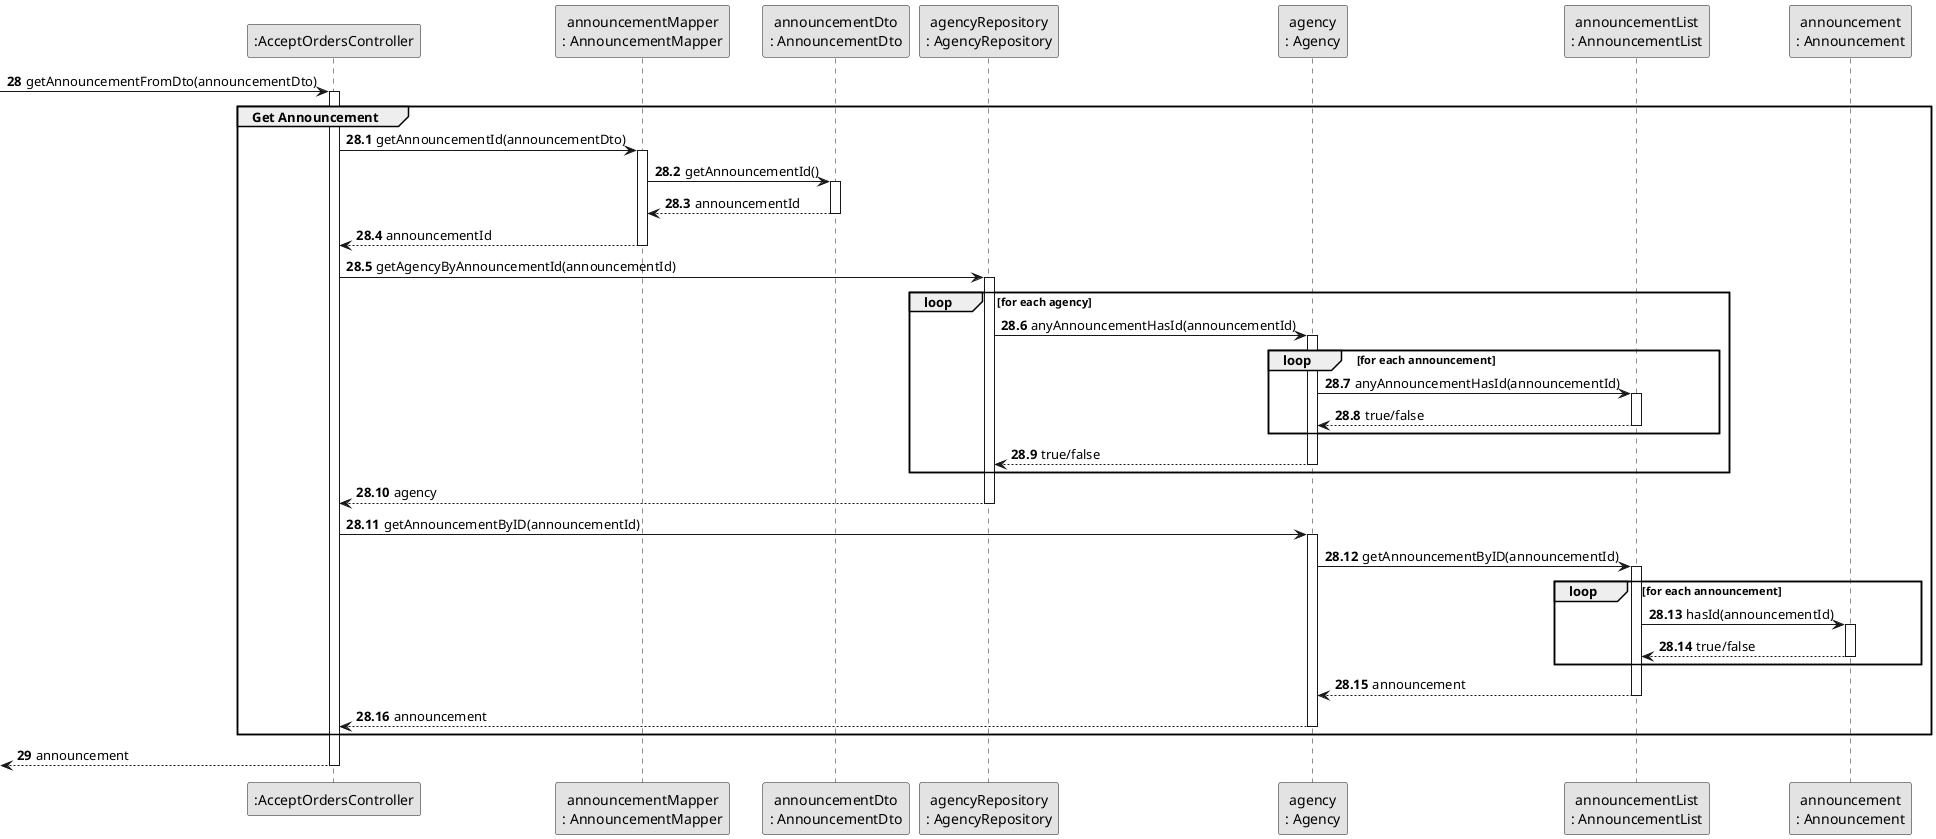 @startuml
skinparam monochrome true
skinparam packageStyle rectangle
skinparam shadowing false


participant ":AcceptOrdersController" as CTRL
participant "announcementMapper\n: AnnouncementMapper" as AnnMAPPER
participant "announcementDto\n: AnnouncementDto" as AnnDTO
participant "agencyRepository\n: AgencyRepository" as AgRep
participant "agency\n: Agency" as AGENCY
participant "announcementList\n: AnnouncementList" as AnnList
participant "announcement\n: Announcement" as Announce

autonumber 28
    -> CTRL: getAnnouncementFromDto(announcementDto)
    activate CTRL
group Get Announcement
autonumber 28.1
    CTRL -> AnnMAPPER: getAnnouncementId(announcementDto)
    activate AnnMAPPER

    AnnMAPPER -> AnnDTO: getAnnouncementId()
    activate AnnDTO

    AnnDTO --> AnnMAPPER: announcementId
    deactivate AnnDTO

    AnnMAPPER --> CTRL: announcementId
    deactivate AnnMAPPER

    CTRL -> AgRep: getAgencyByAnnouncementId(announcementId)
    activate AgRep

        loop for each agency

        AgRep -> AGENCY :  anyAnnouncementHasId(announcementId)
        activate AGENCY
            loop for each announcement

            AGENCY -> AnnList:  anyAnnouncementHasId(announcementId)
            activate AnnList
            AnnList --> AGENCY: true/false
            deactivate AnnList

            end loop
        AGENCY --> AgRep: true/false
        deactivate AGENCY

        end loop

    AgRep --> CTRL : agency
    deactivate AgRep

    CTRL -> AGENCY :  getAnnouncementByID(announcementId)
    activate AGENCY

    AGENCY -> AnnList : getAnnouncementByID(announcementId)
    activate AnnList

        loop  for each announcement

        AnnList -> Announce : hasId(announcementId)
        activate Announce

        Announce -->AnnList :true/false
        deactivate Announce

        end loop

    AnnList --> AGENCY : announcement
    deactivate AnnList

    AGENCY --> CTRL : announcement
    deactivate AGENCY

end group

autonumber 29
    <-- CTRL: announcement
    deactivate CTRL

@enduml